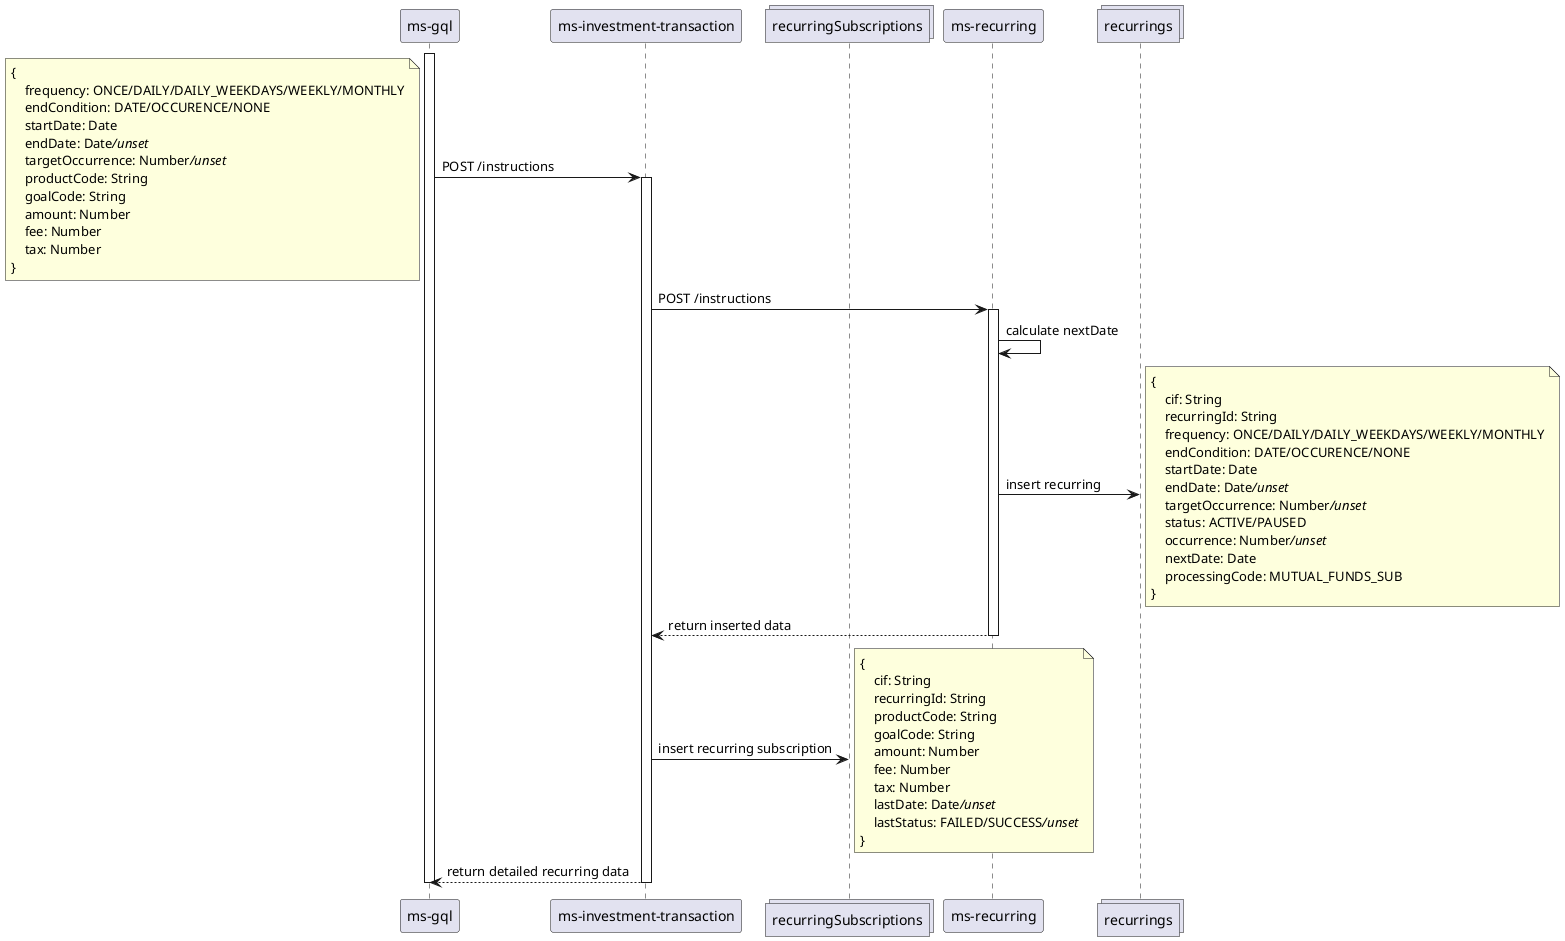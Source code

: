@startuml mutual funds recurring

participant "ms-gql" as mg
participant "ms-investment-transaction" as mit
collections "recurringSubscriptions" as recSubs
participant "ms-recurring" as mr
collections "recurrings" as recs

activate mg
mg -> mit: POST /instructions
note left
{ 
    frequency: ONCE/DAILY/DAILY_WEEKDAYS/WEEKLY/MONTHLY
    endCondition: DATE/OCCURENCE/NONE
    startDate: Date
    endDate: Date///unset//
    targetOccurrence: Number///unset//
    productCode: String
    goalCode: String
    amount: Number
    fee: Number
    tax: Number
}
end note
activate mit
mit -> mr: POST /instructions
activate mr
mr -> mr: calculate nextDate
mr -> recs: insert recurring
note right
{ 
    cif: String
    recurringId: String
    frequency: ONCE/DAILY/DAILY_WEEKDAYS/WEEKLY/MONTHLY
    endCondition: DATE/OCCURENCE/NONE
    startDate: Date
    endDate: Date///unset//
    targetOccurrence: Number///unset//
    status: ACTIVE/PAUSED
    occurrence: Number///unset//
    nextDate: Date
    processingCode: MUTUAL_FUNDS_SUB
}
end note
mr --> mit: return inserted data
deactivate mr
mit-> recSubs: insert recurring subscription
note right
{ 
    cif: String
    recurringId: String
    productCode: String
    goalCode: String
    amount: Number
    fee: Number
    tax: Number
    lastDate: Date///unset//
    lastStatus: FAILED/SUCCESS///unset//
}
end note
mit --> mg: return detailed recurring data
deactivate mit
deactivate mg

@enduml